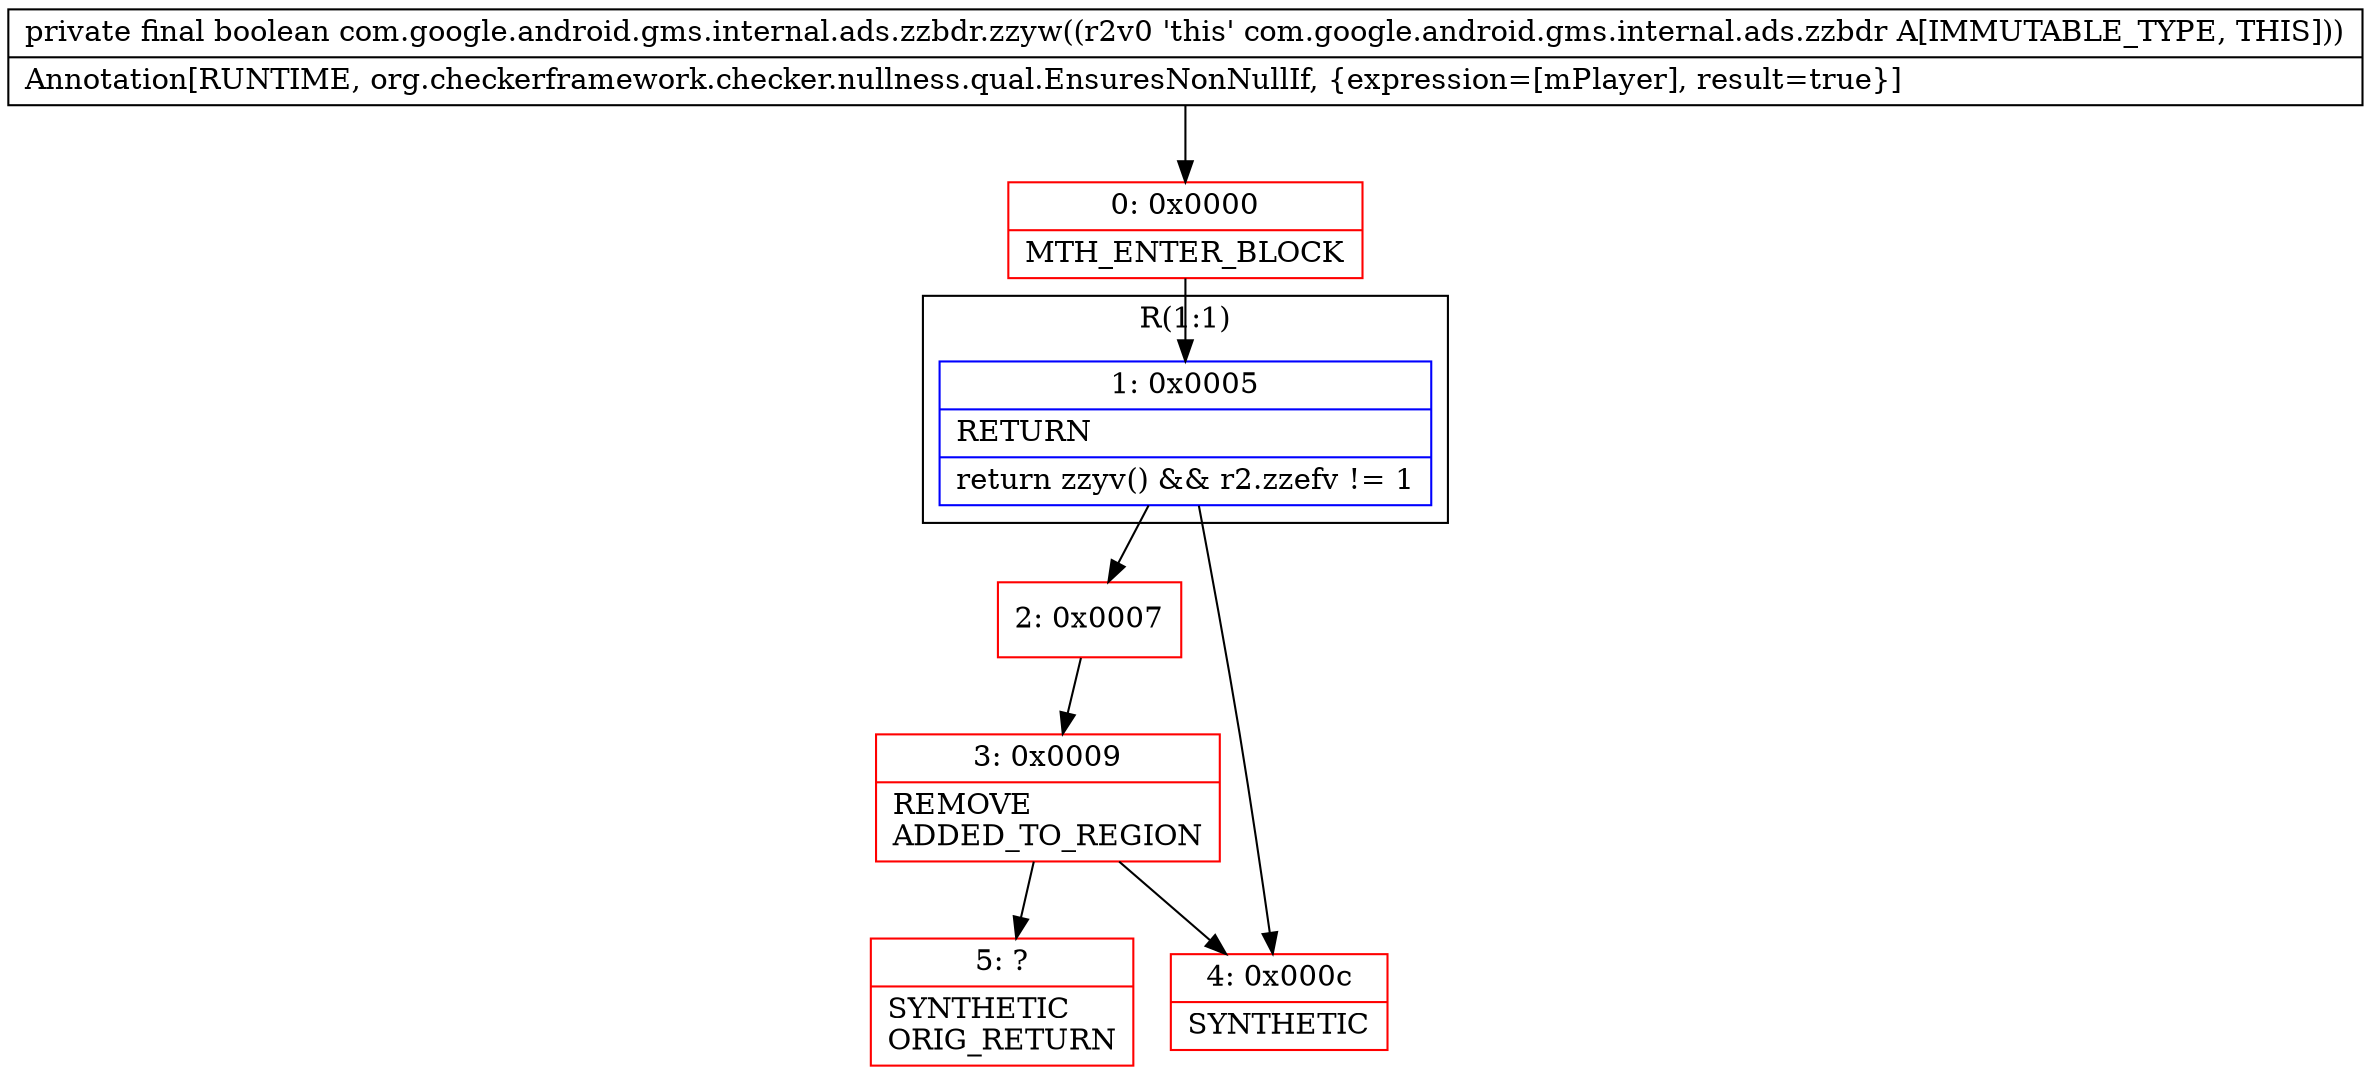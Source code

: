 digraph "CFG forcom.google.android.gms.internal.ads.zzbdr.zzyw()Z" {
subgraph cluster_Region_2113797153 {
label = "R(1:1)";
node [shape=record,color=blue];
Node_1 [shape=record,label="{1\:\ 0x0005|RETURN\l|return zzyv() && r2.zzefv != 1\l}"];
}
Node_0 [shape=record,color=red,label="{0\:\ 0x0000|MTH_ENTER_BLOCK\l}"];
Node_2 [shape=record,color=red,label="{2\:\ 0x0007}"];
Node_3 [shape=record,color=red,label="{3\:\ 0x0009|REMOVE\lADDED_TO_REGION\l}"];
Node_4 [shape=record,color=red,label="{4\:\ 0x000c|SYNTHETIC\l}"];
Node_5 [shape=record,color=red,label="{5\:\ ?|SYNTHETIC\lORIG_RETURN\l}"];
MethodNode[shape=record,label="{private final boolean com.google.android.gms.internal.ads.zzbdr.zzyw((r2v0 'this' com.google.android.gms.internal.ads.zzbdr A[IMMUTABLE_TYPE, THIS]))  | Annotation[RUNTIME, org.checkerframework.checker.nullness.qual.EnsuresNonNullIf, \{expression=[mPlayer], result=true\}]\l}"];
MethodNode -> Node_0;
Node_1 -> Node_2;
Node_1 -> Node_4;
Node_0 -> Node_1;
Node_2 -> Node_3;
Node_3 -> Node_4;
Node_3 -> Node_5;
}

